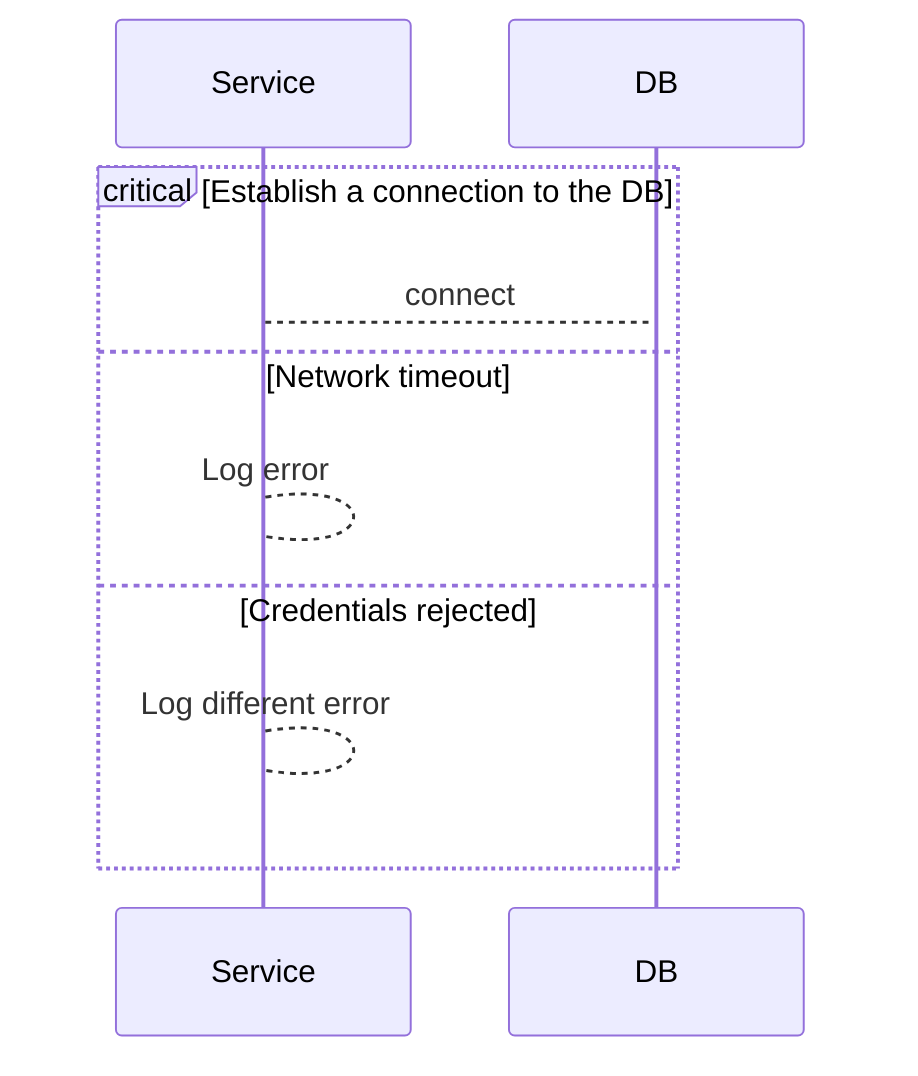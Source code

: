 sequenceDiagram
    critical Establish a connection to the DB
        Service-->DB: connect
    option Network timeout
        Service-->Service: Log error
    option Credentials rejected
        Service-->Service: Log different error
    end